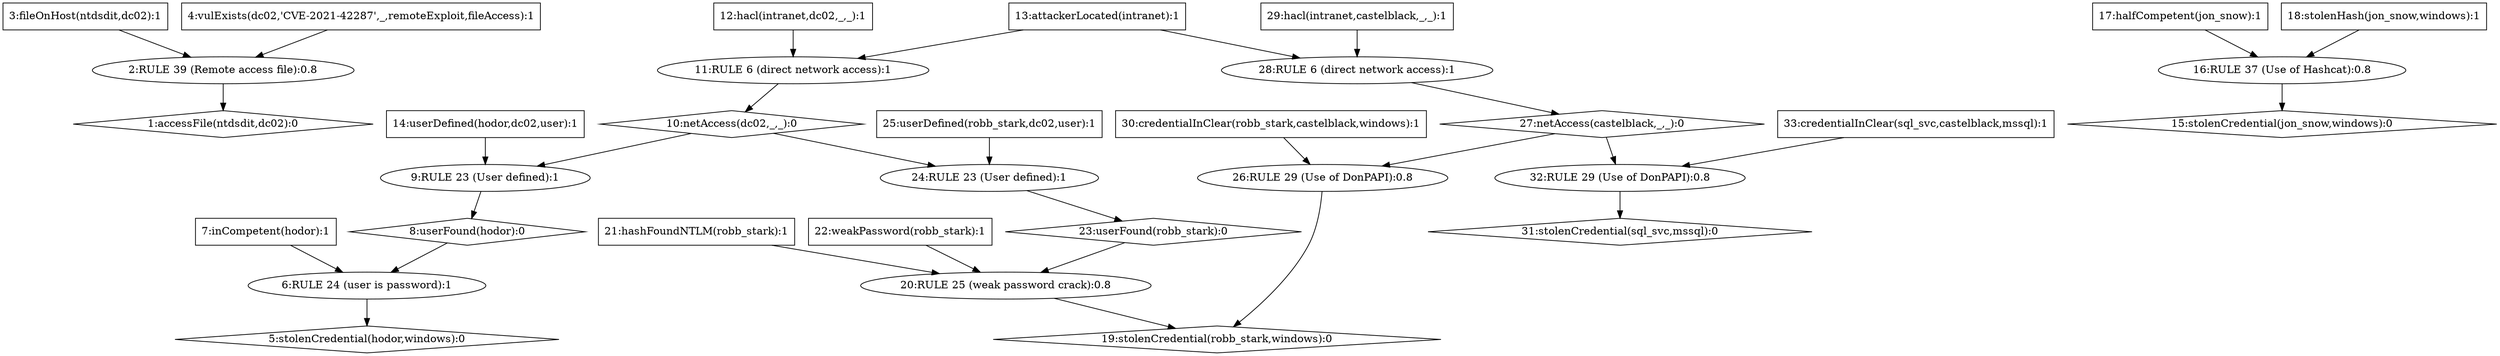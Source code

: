 digraph G {
	1 [label="1:accessFile(ntdsdit,dc02):0",shape=diamond];
	2 [label="2:RULE 39 (Remote access file):0.8",shape=ellipse];
	3 [label="3:fileOnHost(ntdsdit,dc02):1",shape=box];
	4 [label="4:vulExists(dc02,'CVE-2021-42287',_,remoteExploit,fileAccess):1",shape=box];
	5 [label="5:stolenCredential(hodor,windows):0",shape=diamond];
	6 [label="6:RULE 24 (user is password):1",shape=ellipse];
	7 [label="7:inCompetent(hodor):1",shape=box];
	8 [label="8:userFound(hodor):0",shape=diamond];
	9 [label="9:RULE 23 (User defined):1",shape=ellipse];
	10 [label="10:netAccess(dc02,_,_):0",shape=diamond];
	11 [label="11:RULE 6 (direct network access):1",shape=ellipse];
	12 [label="12:hacl(intranet,dc02,_,_):1",shape=box];
	13 [label="13:attackerLocated(intranet):1",shape=box];
	14 [label="14:userDefined(hodor,dc02,user):1",shape=box];
	15 [label="15:stolenCredential(jon_snow,windows):0",shape=diamond];
	16 [label="16:RULE 37 (Use of Hashcat):0.8",shape=ellipse];
	17 [label="17:halfCompetent(jon_snow):1",shape=box];
	18 [label="18:stolenHash(jon_snow,windows):1",shape=box];
	19 [label="19:stolenCredential(robb_stark,windows):0",shape=diamond];
	20 [label="20:RULE 25 (weak password crack):0.8",shape=ellipse];
	21 [label="21:hashFoundNTLM(robb_stark):1",shape=box];
	22 [label="22:weakPassword(robb_stark):1",shape=box];
	23 [label="23:userFound(robb_stark):0",shape=diamond];
	24 [label="24:RULE 23 (User defined):1",shape=ellipse];
	25 [label="25:userDefined(robb_stark,dc02,user):1",shape=box];
	26 [label="26:RULE 29 (Use of DonPAPI):0.8",shape=ellipse];
	27 [label="27:netAccess(castelblack,_,_):0",shape=diamond];
	28 [label="28:RULE 6 (direct network access):1",shape=ellipse];
	29 [label="29:hacl(intranet,castelblack,_,_):1",shape=box];
	30 [label="30:credentialInClear(robb_stark,castelblack,windows):1",shape=box];
	31 [label="31:stolenCredential(sql_svc,mssql):0",shape=diamond];
	32 [label="32:RULE 29 (Use of DonPAPI):0.8",shape=ellipse];
	33 [label="33:credentialInClear(sql_svc,castelblack,mssql):1",shape=box];
	3 -> 	2;
	4 -> 	2;
	2 -> 	1;
	7 -> 	6;
	12 -> 	11;
	13 -> 	11;
	11 -> 	10;
	10 -> 	9;
	14 -> 	9;
	9 -> 	8;
	8 -> 	6;
	6 -> 	5;
	17 -> 	16;
	18 -> 	16;
	16 -> 	15;
	21 -> 	20;
	22 -> 	20;
	10 -> 	24;
	25 -> 	24;
	24 -> 	23;
	23 -> 	20;
	20 -> 	19;
	29 -> 	28;
	13 -> 	28;
	28 -> 	27;
	27 -> 	26;
	30 -> 	26;
	26 -> 	19;
	27 -> 	32;
	33 -> 	32;
	32 -> 	31;
}
